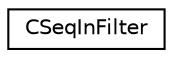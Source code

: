 digraph "Graphical Class Hierarchy"
{
 // LATEX_PDF_SIZE
  edge [fontname="Helvetica",fontsize="10",labelfontname="Helvetica",labelfontsize="10"];
  node [fontname="Helvetica",fontsize="10",shape=record];
  rankdir="LR";
  Node0 [label="CSeqInFilter",height=0.2,width=0.4,color="black", fillcolor="white", style="filled",URL="$struct_c_seq_in_filter.html",tooltip=" "];
}
